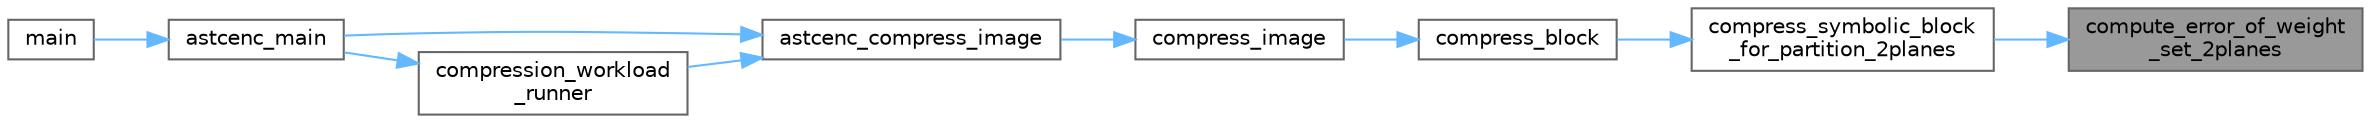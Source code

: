 digraph "compute_error_of_weight_set_2planes"
{
 // LATEX_PDF_SIZE
  bgcolor="transparent";
  edge [fontname=Helvetica,fontsize=10,labelfontname=Helvetica,labelfontsize=10];
  node [fontname=Helvetica,fontsize=10,shape=box,height=0.2,width=0.4];
  rankdir="RL";
  Node1 [id="Node000001",label="compute_error_of_weight\l_set_2planes",height=0.2,width=0.4,color="gray40", fillcolor="grey60", style="filled", fontcolor="black",tooltip="Compute the error of a decimated weight set for 2 planes."];
  Node1 -> Node2 [id="edge9_Node000001_Node000002",dir="back",color="steelblue1",style="solid",tooltip=" "];
  Node2 [id="Node000002",label="compress_symbolic_block\l_for_partition_2planes",height=0.2,width=0.4,color="grey40", fillcolor="white", style="filled",URL="$astcenc__compress__symbolic_8cpp.html#af11a976c8ea386db054bef472ce0667c",tooltip="Compress a block using a chosen partitioning and 2 planes of weights."];
  Node2 -> Node3 [id="edge10_Node000002_Node000003",dir="back",color="steelblue1",style="solid",tooltip=" "];
  Node3 [id="Node000003",label="compress_block",height=0.2,width=0.4,color="grey40", fillcolor="white", style="filled",URL="$astcenc__compress__symbolic_8cpp.html#a579b9a2ceeecda2fb3abe63b8311df1c",tooltip="Compress an image block into a physical block."];
  Node3 -> Node4 [id="edge11_Node000003_Node000004",dir="back",color="steelblue1",style="solid",tooltip=" "];
  Node4 [id="Node000004",label="compress_image",height=0.2,width=0.4,color="grey40", fillcolor="white", style="filled",URL="$astcenc__entry_8cpp.html#acbecfd32ce013d567cac16a877c20f42",tooltip="Compress an image, after any preflight has completed."];
  Node4 -> Node5 [id="edge12_Node000004_Node000005",dir="back",color="steelblue1",style="solid",tooltip=" "];
  Node5 [id="Node000005",label="astcenc_compress_image",height=0.2,width=0.4,color="grey40", fillcolor="white", style="filled",URL="$astcenc__entry_8cpp.html#ad762aa055eed75156c99309158a40e90",tooltip="Compress an image."];
  Node5 -> Node6 [id="edge13_Node000005_Node000006",dir="back",color="steelblue1",style="solid",tooltip=" "];
  Node6 [id="Node000006",label="astcenc_main",height=0.2,width=0.4,color="grey40", fillcolor="white", style="filled",URL="$astcenccli__toplevel_8cpp.html#a073d18880f24fd648661b01d2e20340e",tooltip="Application entry point."];
  Node6 -> Node7 [id="edge14_Node000006_Node000007",dir="back",color="steelblue1",style="solid",tooltip=" "];
  Node7 [id="Node000007",label="main",height=0.2,width=0.4,color="grey40", fillcolor="white", style="filled",URL="$astcenccli__entry_8cpp.html#a3c04138a5bfe5d72780bb7e82a18e627",tooltip=" "];
  Node5 -> Node8 [id="edge15_Node000005_Node000008",dir="back",color="steelblue1",style="solid",tooltip=" "];
  Node8 [id="Node000008",label="compression_workload\l_runner",height=0.2,width=0.4,color="grey40", fillcolor="white", style="filled",URL="$astcenccli__toplevel_8cpp.html#a57bafe66bbd689a53aad2d190fe7a3fa",tooltip="Runner callback function for a compression worker thread."];
  Node8 -> Node6 [id="edge16_Node000008_Node000006",dir="back",color="steelblue1",style="solid",tooltip=" "];
}
